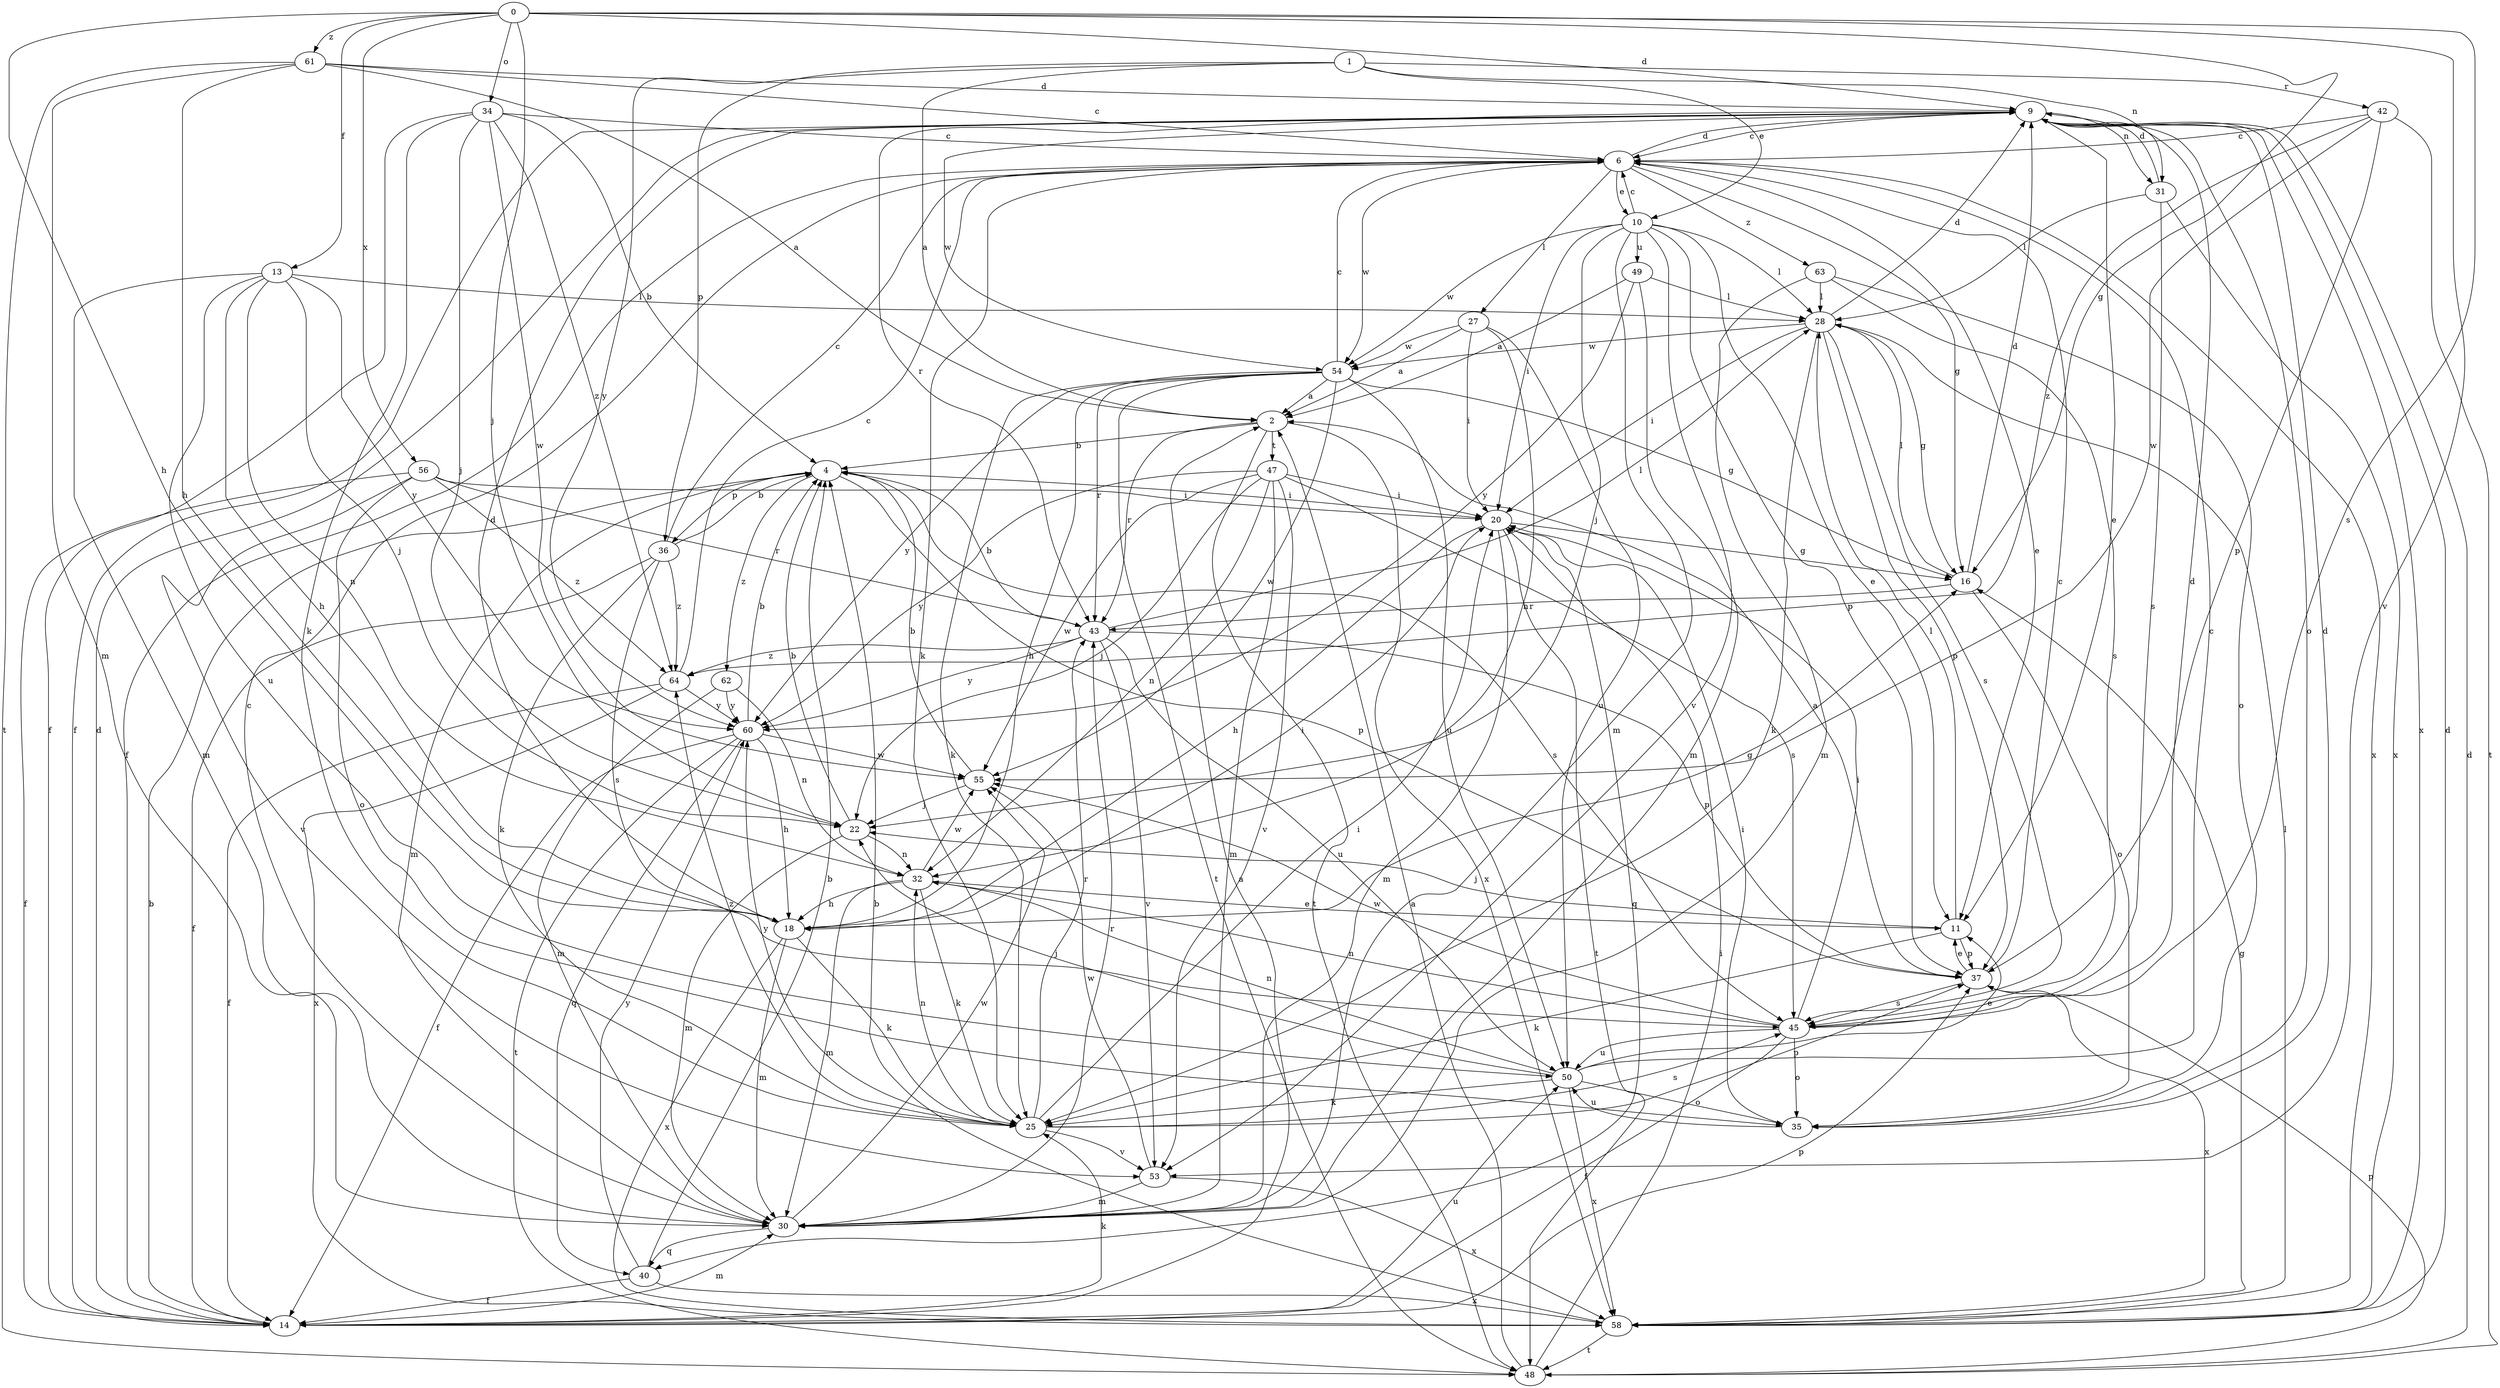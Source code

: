 strict digraph  {
0;
1;
2;
4;
6;
9;
10;
11;
13;
14;
16;
18;
20;
22;
25;
27;
28;
30;
31;
32;
34;
35;
36;
37;
40;
42;
43;
45;
47;
48;
49;
50;
53;
54;
55;
56;
58;
60;
61;
62;
63;
64;
0 -> 9  [label=d];
0 -> 13  [label=f];
0 -> 16  [label=g];
0 -> 18  [label=h];
0 -> 22  [label=j];
0 -> 34  [label=o];
0 -> 45  [label=s];
0 -> 53  [label=v];
0 -> 56  [label=x];
0 -> 61  [label=z];
1 -> 2  [label=a];
1 -> 10  [label=e];
1 -> 31  [label=n];
1 -> 36  [label=p];
1 -> 42  [label=r];
1 -> 60  [label=y];
2 -> 4  [label=b];
2 -> 43  [label=r];
2 -> 47  [label=t];
2 -> 48  [label=t];
2 -> 58  [label=x];
4 -> 20  [label=i];
4 -> 30  [label=m];
4 -> 36  [label=p];
4 -> 37  [label=p];
4 -> 45  [label=s];
4 -> 62  [label=z];
6 -> 9  [label=d];
6 -> 10  [label=e];
6 -> 11  [label=e];
6 -> 14  [label=f];
6 -> 16  [label=g];
6 -> 25  [label=k];
6 -> 27  [label=l];
6 -> 54  [label=w];
6 -> 58  [label=x];
6 -> 63  [label=z];
9 -> 6  [label=c];
9 -> 11  [label=e];
9 -> 14  [label=f];
9 -> 31  [label=n];
9 -> 35  [label=o];
9 -> 43  [label=r];
9 -> 54  [label=w];
9 -> 58  [label=x];
10 -> 6  [label=c];
10 -> 11  [label=e];
10 -> 20  [label=i];
10 -> 22  [label=j];
10 -> 28  [label=l];
10 -> 30  [label=m];
10 -> 37  [label=p];
10 -> 49  [label=u];
10 -> 53  [label=v];
10 -> 54  [label=w];
11 -> 22  [label=j];
11 -> 25  [label=k];
11 -> 28  [label=l];
11 -> 37  [label=p];
13 -> 18  [label=h];
13 -> 22  [label=j];
13 -> 28  [label=l];
13 -> 30  [label=m];
13 -> 32  [label=n];
13 -> 50  [label=u];
13 -> 60  [label=y];
14 -> 2  [label=a];
14 -> 4  [label=b];
14 -> 9  [label=d];
14 -> 25  [label=k];
14 -> 30  [label=m];
14 -> 37  [label=p];
14 -> 50  [label=u];
16 -> 9  [label=d];
16 -> 28  [label=l];
16 -> 35  [label=o];
16 -> 43  [label=r];
18 -> 9  [label=d];
18 -> 16  [label=g];
18 -> 20  [label=i];
18 -> 25  [label=k];
18 -> 30  [label=m];
18 -> 58  [label=x];
20 -> 16  [label=g];
20 -> 18  [label=h];
20 -> 30  [label=m];
20 -> 40  [label=q];
20 -> 48  [label=t];
22 -> 4  [label=b];
22 -> 30  [label=m];
22 -> 32  [label=n];
25 -> 20  [label=i];
25 -> 32  [label=n];
25 -> 37  [label=p];
25 -> 43  [label=r];
25 -> 45  [label=s];
25 -> 53  [label=v];
25 -> 60  [label=y];
25 -> 64  [label=z];
27 -> 2  [label=a];
27 -> 20  [label=i];
27 -> 32  [label=n];
27 -> 50  [label=u];
27 -> 54  [label=w];
28 -> 9  [label=d];
28 -> 16  [label=g];
28 -> 20  [label=i];
28 -> 25  [label=k];
28 -> 37  [label=p];
28 -> 45  [label=s];
28 -> 54  [label=w];
30 -> 6  [label=c];
30 -> 40  [label=q];
30 -> 43  [label=r];
30 -> 55  [label=w];
31 -> 9  [label=d];
31 -> 28  [label=l];
31 -> 45  [label=s];
31 -> 58  [label=x];
32 -> 11  [label=e];
32 -> 18  [label=h];
32 -> 25  [label=k];
32 -> 30  [label=m];
32 -> 55  [label=w];
34 -> 4  [label=b];
34 -> 6  [label=c];
34 -> 14  [label=f];
34 -> 22  [label=j];
34 -> 25  [label=k];
34 -> 55  [label=w];
34 -> 64  [label=z];
35 -> 9  [label=d];
35 -> 20  [label=i];
35 -> 50  [label=u];
36 -> 4  [label=b];
36 -> 6  [label=c];
36 -> 14  [label=f];
36 -> 25  [label=k];
36 -> 45  [label=s];
36 -> 64  [label=z];
37 -> 2  [label=a];
37 -> 6  [label=c];
37 -> 11  [label=e];
37 -> 45  [label=s];
37 -> 58  [label=x];
40 -> 4  [label=b];
40 -> 14  [label=f];
40 -> 58  [label=x];
40 -> 60  [label=y];
42 -> 6  [label=c];
42 -> 37  [label=p];
42 -> 48  [label=t];
42 -> 55  [label=w];
42 -> 64  [label=z];
43 -> 4  [label=b];
43 -> 28  [label=l];
43 -> 37  [label=p];
43 -> 50  [label=u];
43 -> 53  [label=v];
43 -> 60  [label=y];
43 -> 64  [label=z];
45 -> 9  [label=d];
45 -> 14  [label=f];
45 -> 20  [label=i];
45 -> 32  [label=n];
45 -> 35  [label=o];
45 -> 50  [label=u];
45 -> 55  [label=w];
47 -> 20  [label=i];
47 -> 22  [label=j];
47 -> 30  [label=m];
47 -> 32  [label=n];
47 -> 45  [label=s];
47 -> 53  [label=v];
47 -> 55  [label=w];
47 -> 60  [label=y];
48 -> 2  [label=a];
48 -> 9  [label=d];
48 -> 20  [label=i];
48 -> 37  [label=p];
49 -> 2  [label=a];
49 -> 28  [label=l];
49 -> 30  [label=m];
49 -> 60  [label=y];
50 -> 6  [label=c];
50 -> 11  [label=e];
50 -> 22  [label=j];
50 -> 25  [label=k];
50 -> 32  [label=n];
50 -> 35  [label=o];
50 -> 58  [label=x];
53 -> 30  [label=m];
53 -> 55  [label=w];
53 -> 58  [label=x];
54 -> 2  [label=a];
54 -> 6  [label=c];
54 -> 16  [label=g];
54 -> 18  [label=h];
54 -> 25  [label=k];
54 -> 43  [label=r];
54 -> 48  [label=t];
54 -> 50  [label=u];
54 -> 55  [label=w];
54 -> 60  [label=y];
55 -> 4  [label=b];
55 -> 22  [label=j];
56 -> 14  [label=f];
56 -> 20  [label=i];
56 -> 35  [label=o];
56 -> 43  [label=r];
56 -> 53  [label=v];
56 -> 64  [label=z];
58 -> 4  [label=b];
58 -> 9  [label=d];
58 -> 16  [label=g];
58 -> 28  [label=l];
58 -> 48  [label=t];
60 -> 4  [label=b];
60 -> 14  [label=f];
60 -> 18  [label=h];
60 -> 40  [label=q];
60 -> 48  [label=t];
60 -> 55  [label=w];
61 -> 2  [label=a];
61 -> 6  [label=c];
61 -> 9  [label=d];
61 -> 18  [label=h];
61 -> 30  [label=m];
61 -> 48  [label=t];
62 -> 30  [label=m];
62 -> 32  [label=n];
62 -> 60  [label=y];
63 -> 28  [label=l];
63 -> 30  [label=m];
63 -> 35  [label=o];
63 -> 45  [label=s];
64 -> 6  [label=c];
64 -> 14  [label=f];
64 -> 58  [label=x];
64 -> 60  [label=y];
}

